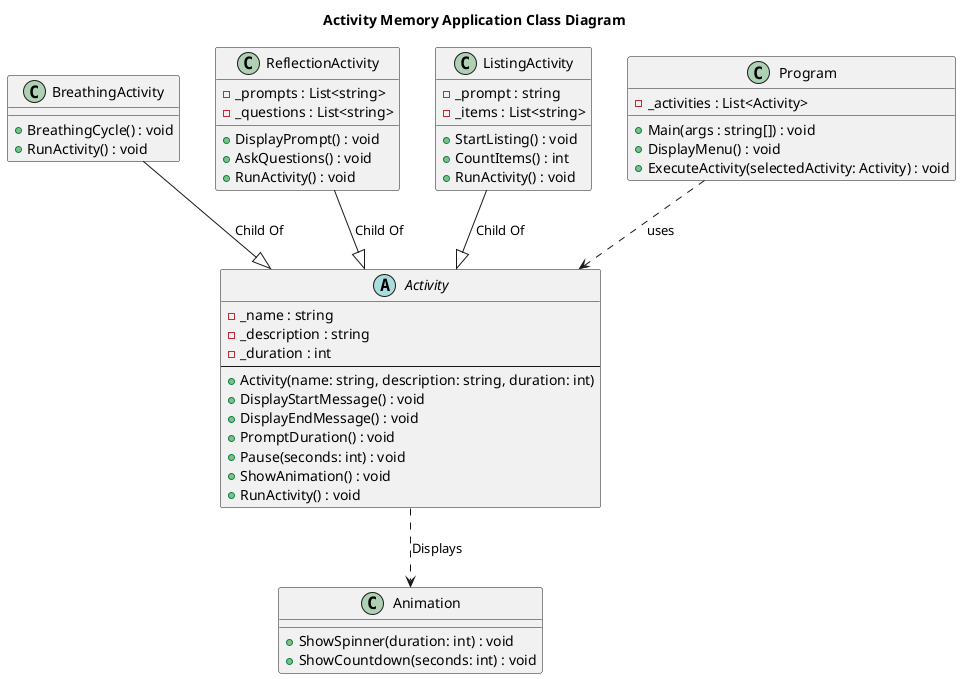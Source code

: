 @startuml
title Activity Memory Application Class Diagram

'--------------------------------------------------
' Base class for common activity behavior
'--------------------------------------------------
abstract class Activity {
  - _name : string
  - _description : string
  - _duration : int
  --
  + Activity(name: string, description: string, duration: int)
  + DisplayStartMessage() : void
  + DisplayEndMessage() : void
  + PromptDuration() : void
  + Pause(seconds: int) : void
  + ShowAnimation() : void
  + RunActivity() : void
}

'--------------------------------------------------
' Breathing Activity: alternates between "Breathe in" and "Breathe out"
'--------------------------------------------------
class BreathingActivity {
  + BreathingCycle() : void
  + RunActivity() : void
}
BreathingActivity --|> Activity : Child Of

'--------------------------------------------------
' Reflection Activity: shows a random prompt and then reflective questions
'--------------------------------------------------
class ReflectionActivity {
  - _prompts : List<string>
  - _questions : List<string>
  + DisplayPrompt() : void
  + AskQuestions() : void
  + RunActivity() : void
}
ReflectionActivity --|> Activity : Child Of

'--------------------------------------------------
' Listing Activity: shows a prompt and lets the user list items until the time is up
'--------------------------------------------------
class ListingActivity {
  - _prompt : string
  - _items : List<string>
  + StartListing() : void
  + CountItems() : int
  + RunActivity() : void
}
ListingActivity --|> Activity : Child Of

'--------------------------------------------------
' Utility class for any animations (spinner, countdown, etc.)
'--------------------------------------------------
class Animation {
  + ShowSpinner(duration: int) : void
  + ShowCountdown(seconds: int) : void
}

'--------------------------------------------------
' Main program: contains the menu system and drives the activity selection
'--------------------------------------------------
class Program {
  - _activities : List<Activity>
  + Main(args : string[]) : void
  + DisplayMenu() : void
  + ExecuteActivity(selectedActivity: Activity) : void
}

' Relationships depicting that Program uses the Activity base class ...
Program ..> Activity : uses

' And Activity uses Animation for pauses and animations.
Activity ..> Animation : Displays

@enduml